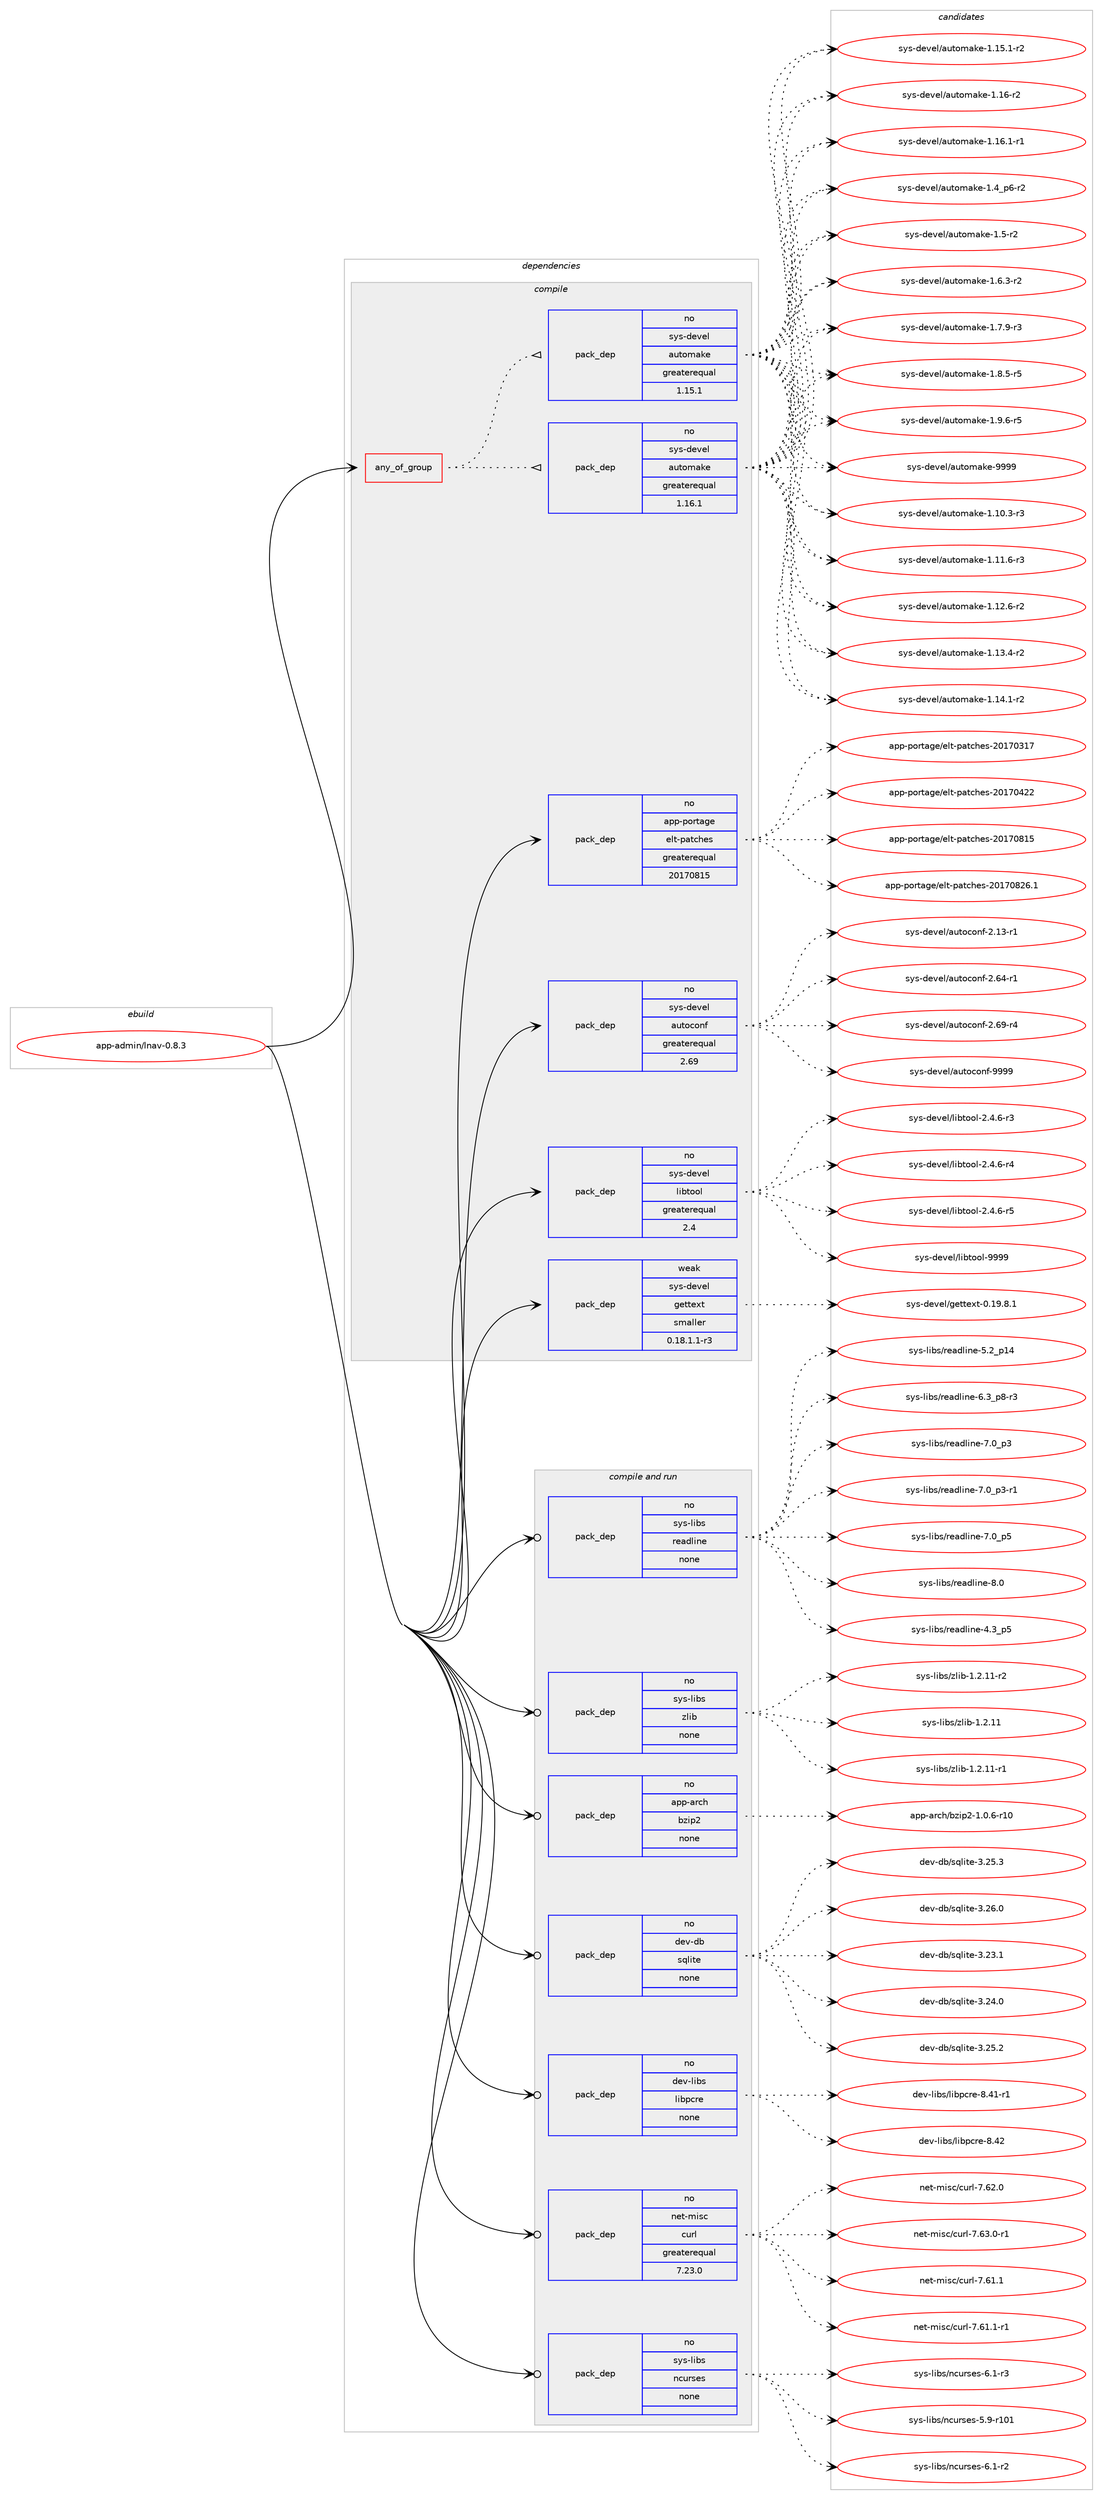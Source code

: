 digraph prolog {

# *************
# Graph options
# *************

newrank=true;
concentrate=true;
compound=true;
graph [rankdir=LR,fontname=Helvetica,fontsize=10,ranksep=1.5];#, ranksep=2.5, nodesep=0.2];
edge  [arrowhead=vee];
node  [fontname=Helvetica,fontsize=10];

# **********
# The ebuild
# **********

subgraph cluster_leftcol {
color=gray;
rank=same;
label=<<i>ebuild</i>>;
id [label="app-admin/lnav-0.8.3", color=red, width=4, href="../app-admin/lnav-0.8.3.svg"];
}

# ****************
# The dependencies
# ****************

subgraph cluster_midcol {
color=gray;
label=<<i>dependencies</i>>;
subgraph cluster_compile {
fillcolor="#eeeeee";
style=filled;
label=<<i>compile</i>>;
subgraph any45 {
dependency544 [label=<<TABLE BORDER="0" CELLBORDER="1" CELLSPACING="0" CELLPADDING="4"><TR><TD CELLPADDING="10">any_of_group</TD></TR></TABLE>>, shape=none, color=red];subgraph pack424 {
dependency545 [label=<<TABLE BORDER="0" CELLBORDER="1" CELLSPACING="0" CELLPADDING="4" WIDTH="220"><TR><TD ROWSPAN="6" CELLPADDING="30">pack_dep</TD></TR><TR><TD WIDTH="110">no</TD></TR><TR><TD>sys-devel</TD></TR><TR><TD>automake</TD></TR><TR><TD>greaterequal</TD></TR><TR><TD>1.16.1</TD></TR></TABLE>>, shape=none, color=blue];
}
dependency544:e -> dependency545:w [weight=20,style="dotted",arrowhead="oinv"];
subgraph pack425 {
dependency546 [label=<<TABLE BORDER="0" CELLBORDER="1" CELLSPACING="0" CELLPADDING="4" WIDTH="220"><TR><TD ROWSPAN="6" CELLPADDING="30">pack_dep</TD></TR><TR><TD WIDTH="110">no</TD></TR><TR><TD>sys-devel</TD></TR><TR><TD>automake</TD></TR><TR><TD>greaterequal</TD></TR><TR><TD>1.15.1</TD></TR></TABLE>>, shape=none, color=blue];
}
dependency544:e -> dependency546:w [weight=20,style="dotted",arrowhead="oinv"];
}
id:e -> dependency544:w [weight=20,style="solid",arrowhead="vee"];
subgraph pack426 {
dependency547 [label=<<TABLE BORDER="0" CELLBORDER="1" CELLSPACING="0" CELLPADDING="4" WIDTH="220"><TR><TD ROWSPAN="6" CELLPADDING="30">pack_dep</TD></TR><TR><TD WIDTH="110">no</TD></TR><TR><TD>app-portage</TD></TR><TR><TD>elt-patches</TD></TR><TR><TD>greaterequal</TD></TR><TR><TD>20170815</TD></TR></TABLE>>, shape=none, color=blue];
}
id:e -> dependency547:w [weight=20,style="solid",arrowhead="vee"];
subgraph pack427 {
dependency548 [label=<<TABLE BORDER="0" CELLBORDER="1" CELLSPACING="0" CELLPADDING="4" WIDTH="220"><TR><TD ROWSPAN="6" CELLPADDING="30">pack_dep</TD></TR><TR><TD WIDTH="110">no</TD></TR><TR><TD>sys-devel</TD></TR><TR><TD>autoconf</TD></TR><TR><TD>greaterequal</TD></TR><TR><TD>2.69</TD></TR></TABLE>>, shape=none, color=blue];
}
id:e -> dependency548:w [weight=20,style="solid",arrowhead="vee"];
subgraph pack428 {
dependency549 [label=<<TABLE BORDER="0" CELLBORDER="1" CELLSPACING="0" CELLPADDING="4" WIDTH="220"><TR><TD ROWSPAN="6" CELLPADDING="30">pack_dep</TD></TR><TR><TD WIDTH="110">no</TD></TR><TR><TD>sys-devel</TD></TR><TR><TD>libtool</TD></TR><TR><TD>greaterequal</TD></TR><TR><TD>2.4</TD></TR></TABLE>>, shape=none, color=blue];
}
id:e -> dependency549:w [weight=20,style="solid",arrowhead="vee"];
subgraph pack429 {
dependency550 [label=<<TABLE BORDER="0" CELLBORDER="1" CELLSPACING="0" CELLPADDING="4" WIDTH="220"><TR><TD ROWSPAN="6" CELLPADDING="30">pack_dep</TD></TR><TR><TD WIDTH="110">weak</TD></TR><TR><TD>sys-devel</TD></TR><TR><TD>gettext</TD></TR><TR><TD>smaller</TD></TR><TR><TD>0.18.1.1-r3</TD></TR></TABLE>>, shape=none, color=blue];
}
id:e -> dependency550:w [weight=20,style="solid",arrowhead="vee"];
}
subgraph cluster_compileandrun {
fillcolor="#eeeeee";
style=filled;
label=<<i>compile and run</i>>;
subgraph pack430 {
dependency551 [label=<<TABLE BORDER="0" CELLBORDER="1" CELLSPACING="0" CELLPADDING="4" WIDTH="220"><TR><TD ROWSPAN="6" CELLPADDING="30">pack_dep</TD></TR><TR><TD WIDTH="110">no</TD></TR><TR><TD>app-arch</TD></TR><TR><TD>bzip2</TD></TR><TR><TD>none</TD></TR><TR><TD></TD></TR></TABLE>>, shape=none, color=blue];
}
id:e -> dependency551:w [weight=20,style="solid",arrowhead="odotvee"];
subgraph pack431 {
dependency552 [label=<<TABLE BORDER="0" CELLBORDER="1" CELLSPACING="0" CELLPADDING="4" WIDTH="220"><TR><TD ROWSPAN="6" CELLPADDING="30">pack_dep</TD></TR><TR><TD WIDTH="110">no</TD></TR><TR><TD>dev-db</TD></TR><TR><TD>sqlite</TD></TR><TR><TD>none</TD></TR><TR><TD></TD></TR></TABLE>>, shape=none, color=blue];
}
id:e -> dependency552:w [weight=20,style="solid",arrowhead="odotvee"];
subgraph pack432 {
dependency553 [label=<<TABLE BORDER="0" CELLBORDER="1" CELLSPACING="0" CELLPADDING="4" WIDTH="220"><TR><TD ROWSPAN="6" CELLPADDING="30">pack_dep</TD></TR><TR><TD WIDTH="110">no</TD></TR><TR><TD>dev-libs</TD></TR><TR><TD>libpcre</TD></TR><TR><TD>none</TD></TR><TR><TD></TD></TR></TABLE>>, shape=none, color=blue];
}
id:e -> dependency553:w [weight=20,style="solid",arrowhead="odotvee"];
subgraph pack433 {
dependency554 [label=<<TABLE BORDER="0" CELLBORDER="1" CELLSPACING="0" CELLPADDING="4" WIDTH="220"><TR><TD ROWSPAN="6" CELLPADDING="30">pack_dep</TD></TR><TR><TD WIDTH="110">no</TD></TR><TR><TD>net-misc</TD></TR><TR><TD>curl</TD></TR><TR><TD>greaterequal</TD></TR><TR><TD>7.23.0</TD></TR></TABLE>>, shape=none, color=blue];
}
id:e -> dependency554:w [weight=20,style="solid",arrowhead="odotvee"];
subgraph pack434 {
dependency555 [label=<<TABLE BORDER="0" CELLBORDER="1" CELLSPACING="0" CELLPADDING="4" WIDTH="220"><TR><TD ROWSPAN="6" CELLPADDING="30">pack_dep</TD></TR><TR><TD WIDTH="110">no</TD></TR><TR><TD>sys-libs</TD></TR><TR><TD>ncurses</TD></TR><TR><TD>none</TD></TR><TR><TD></TD></TR></TABLE>>, shape=none, color=blue];
}
id:e -> dependency555:w [weight=20,style="solid",arrowhead="odotvee"];
subgraph pack435 {
dependency556 [label=<<TABLE BORDER="0" CELLBORDER="1" CELLSPACING="0" CELLPADDING="4" WIDTH="220"><TR><TD ROWSPAN="6" CELLPADDING="30">pack_dep</TD></TR><TR><TD WIDTH="110">no</TD></TR><TR><TD>sys-libs</TD></TR><TR><TD>readline</TD></TR><TR><TD>none</TD></TR><TR><TD></TD></TR></TABLE>>, shape=none, color=blue];
}
id:e -> dependency556:w [weight=20,style="solid",arrowhead="odotvee"];
subgraph pack436 {
dependency557 [label=<<TABLE BORDER="0" CELLBORDER="1" CELLSPACING="0" CELLPADDING="4" WIDTH="220"><TR><TD ROWSPAN="6" CELLPADDING="30">pack_dep</TD></TR><TR><TD WIDTH="110">no</TD></TR><TR><TD>sys-libs</TD></TR><TR><TD>zlib</TD></TR><TR><TD>none</TD></TR><TR><TD></TD></TR></TABLE>>, shape=none, color=blue];
}
id:e -> dependency557:w [weight=20,style="solid",arrowhead="odotvee"];
}
subgraph cluster_run {
fillcolor="#eeeeee";
style=filled;
label=<<i>run</i>>;
}
}

# **************
# The candidates
# **************

subgraph cluster_choices {
rank=same;
color=gray;
label=<<i>candidates</i>>;

subgraph choice424 {
color=black;
nodesep=1;
choice11512111545100101118101108479711711611110997107101454946494846514511451 [label="sys-devel/automake-1.10.3-r3", color=red, width=4,href="../sys-devel/automake-1.10.3-r3.svg"];
choice11512111545100101118101108479711711611110997107101454946494946544511451 [label="sys-devel/automake-1.11.6-r3", color=red, width=4,href="../sys-devel/automake-1.11.6-r3.svg"];
choice11512111545100101118101108479711711611110997107101454946495046544511450 [label="sys-devel/automake-1.12.6-r2", color=red, width=4,href="../sys-devel/automake-1.12.6-r2.svg"];
choice11512111545100101118101108479711711611110997107101454946495146524511450 [label="sys-devel/automake-1.13.4-r2", color=red, width=4,href="../sys-devel/automake-1.13.4-r2.svg"];
choice11512111545100101118101108479711711611110997107101454946495246494511450 [label="sys-devel/automake-1.14.1-r2", color=red, width=4,href="../sys-devel/automake-1.14.1-r2.svg"];
choice11512111545100101118101108479711711611110997107101454946495346494511450 [label="sys-devel/automake-1.15.1-r2", color=red, width=4,href="../sys-devel/automake-1.15.1-r2.svg"];
choice1151211154510010111810110847971171161111099710710145494649544511450 [label="sys-devel/automake-1.16-r2", color=red, width=4,href="../sys-devel/automake-1.16-r2.svg"];
choice11512111545100101118101108479711711611110997107101454946495446494511449 [label="sys-devel/automake-1.16.1-r1", color=red, width=4,href="../sys-devel/automake-1.16.1-r1.svg"];
choice115121115451001011181011084797117116111109971071014549465295112544511450 [label="sys-devel/automake-1.4_p6-r2", color=red, width=4,href="../sys-devel/automake-1.4_p6-r2.svg"];
choice11512111545100101118101108479711711611110997107101454946534511450 [label="sys-devel/automake-1.5-r2", color=red, width=4,href="../sys-devel/automake-1.5-r2.svg"];
choice115121115451001011181011084797117116111109971071014549465446514511450 [label="sys-devel/automake-1.6.3-r2", color=red, width=4,href="../sys-devel/automake-1.6.3-r2.svg"];
choice115121115451001011181011084797117116111109971071014549465546574511451 [label="sys-devel/automake-1.7.9-r3", color=red, width=4,href="../sys-devel/automake-1.7.9-r3.svg"];
choice115121115451001011181011084797117116111109971071014549465646534511453 [label="sys-devel/automake-1.8.5-r5", color=red, width=4,href="../sys-devel/automake-1.8.5-r5.svg"];
choice115121115451001011181011084797117116111109971071014549465746544511453 [label="sys-devel/automake-1.9.6-r5", color=red, width=4,href="../sys-devel/automake-1.9.6-r5.svg"];
choice115121115451001011181011084797117116111109971071014557575757 [label="sys-devel/automake-9999", color=red, width=4,href="../sys-devel/automake-9999.svg"];
dependency545:e -> choice11512111545100101118101108479711711611110997107101454946494846514511451:w [style=dotted,weight="100"];
dependency545:e -> choice11512111545100101118101108479711711611110997107101454946494946544511451:w [style=dotted,weight="100"];
dependency545:e -> choice11512111545100101118101108479711711611110997107101454946495046544511450:w [style=dotted,weight="100"];
dependency545:e -> choice11512111545100101118101108479711711611110997107101454946495146524511450:w [style=dotted,weight="100"];
dependency545:e -> choice11512111545100101118101108479711711611110997107101454946495246494511450:w [style=dotted,weight="100"];
dependency545:e -> choice11512111545100101118101108479711711611110997107101454946495346494511450:w [style=dotted,weight="100"];
dependency545:e -> choice1151211154510010111810110847971171161111099710710145494649544511450:w [style=dotted,weight="100"];
dependency545:e -> choice11512111545100101118101108479711711611110997107101454946495446494511449:w [style=dotted,weight="100"];
dependency545:e -> choice115121115451001011181011084797117116111109971071014549465295112544511450:w [style=dotted,weight="100"];
dependency545:e -> choice11512111545100101118101108479711711611110997107101454946534511450:w [style=dotted,weight="100"];
dependency545:e -> choice115121115451001011181011084797117116111109971071014549465446514511450:w [style=dotted,weight="100"];
dependency545:e -> choice115121115451001011181011084797117116111109971071014549465546574511451:w [style=dotted,weight="100"];
dependency545:e -> choice115121115451001011181011084797117116111109971071014549465646534511453:w [style=dotted,weight="100"];
dependency545:e -> choice115121115451001011181011084797117116111109971071014549465746544511453:w [style=dotted,weight="100"];
dependency545:e -> choice115121115451001011181011084797117116111109971071014557575757:w [style=dotted,weight="100"];
}
subgraph choice425 {
color=black;
nodesep=1;
choice11512111545100101118101108479711711611110997107101454946494846514511451 [label="sys-devel/automake-1.10.3-r3", color=red, width=4,href="../sys-devel/automake-1.10.3-r3.svg"];
choice11512111545100101118101108479711711611110997107101454946494946544511451 [label="sys-devel/automake-1.11.6-r3", color=red, width=4,href="../sys-devel/automake-1.11.6-r3.svg"];
choice11512111545100101118101108479711711611110997107101454946495046544511450 [label="sys-devel/automake-1.12.6-r2", color=red, width=4,href="../sys-devel/automake-1.12.6-r2.svg"];
choice11512111545100101118101108479711711611110997107101454946495146524511450 [label="sys-devel/automake-1.13.4-r2", color=red, width=4,href="../sys-devel/automake-1.13.4-r2.svg"];
choice11512111545100101118101108479711711611110997107101454946495246494511450 [label="sys-devel/automake-1.14.1-r2", color=red, width=4,href="../sys-devel/automake-1.14.1-r2.svg"];
choice11512111545100101118101108479711711611110997107101454946495346494511450 [label="sys-devel/automake-1.15.1-r2", color=red, width=4,href="../sys-devel/automake-1.15.1-r2.svg"];
choice1151211154510010111810110847971171161111099710710145494649544511450 [label="sys-devel/automake-1.16-r2", color=red, width=4,href="../sys-devel/automake-1.16-r2.svg"];
choice11512111545100101118101108479711711611110997107101454946495446494511449 [label="sys-devel/automake-1.16.1-r1", color=red, width=4,href="../sys-devel/automake-1.16.1-r1.svg"];
choice115121115451001011181011084797117116111109971071014549465295112544511450 [label="sys-devel/automake-1.4_p6-r2", color=red, width=4,href="../sys-devel/automake-1.4_p6-r2.svg"];
choice11512111545100101118101108479711711611110997107101454946534511450 [label="sys-devel/automake-1.5-r2", color=red, width=4,href="../sys-devel/automake-1.5-r2.svg"];
choice115121115451001011181011084797117116111109971071014549465446514511450 [label="sys-devel/automake-1.6.3-r2", color=red, width=4,href="../sys-devel/automake-1.6.3-r2.svg"];
choice115121115451001011181011084797117116111109971071014549465546574511451 [label="sys-devel/automake-1.7.9-r3", color=red, width=4,href="../sys-devel/automake-1.7.9-r3.svg"];
choice115121115451001011181011084797117116111109971071014549465646534511453 [label="sys-devel/automake-1.8.5-r5", color=red, width=4,href="../sys-devel/automake-1.8.5-r5.svg"];
choice115121115451001011181011084797117116111109971071014549465746544511453 [label="sys-devel/automake-1.9.6-r5", color=red, width=4,href="../sys-devel/automake-1.9.6-r5.svg"];
choice115121115451001011181011084797117116111109971071014557575757 [label="sys-devel/automake-9999", color=red, width=4,href="../sys-devel/automake-9999.svg"];
dependency546:e -> choice11512111545100101118101108479711711611110997107101454946494846514511451:w [style=dotted,weight="100"];
dependency546:e -> choice11512111545100101118101108479711711611110997107101454946494946544511451:w [style=dotted,weight="100"];
dependency546:e -> choice11512111545100101118101108479711711611110997107101454946495046544511450:w [style=dotted,weight="100"];
dependency546:e -> choice11512111545100101118101108479711711611110997107101454946495146524511450:w [style=dotted,weight="100"];
dependency546:e -> choice11512111545100101118101108479711711611110997107101454946495246494511450:w [style=dotted,weight="100"];
dependency546:e -> choice11512111545100101118101108479711711611110997107101454946495346494511450:w [style=dotted,weight="100"];
dependency546:e -> choice1151211154510010111810110847971171161111099710710145494649544511450:w [style=dotted,weight="100"];
dependency546:e -> choice11512111545100101118101108479711711611110997107101454946495446494511449:w [style=dotted,weight="100"];
dependency546:e -> choice115121115451001011181011084797117116111109971071014549465295112544511450:w [style=dotted,weight="100"];
dependency546:e -> choice11512111545100101118101108479711711611110997107101454946534511450:w [style=dotted,weight="100"];
dependency546:e -> choice115121115451001011181011084797117116111109971071014549465446514511450:w [style=dotted,weight="100"];
dependency546:e -> choice115121115451001011181011084797117116111109971071014549465546574511451:w [style=dotted,weight="100"];
dependency546:e -> choice115121115451001011181011084797117116111109971071014549465646534511453:w [style=dotted,weight="100"];
dependency546:e -> choice115121115451001011181011084797117116111109971071014549465746544511453:w [style=dotted,weight="100"];
dependency546:e -> choice115121115451001011181011084797117116111109971071014557575757:w [style=dotted,weight="100"];
}
subgraph choice426 {
color=black;
nodesep=1;
choice97112112451121111141169710310147101108116451129711699104101115455048495548514955 [label="app-portage/elt-patches-20170317", color=red, width=4,href="../app-portage/elt-patches-20170317.svg"];
choice97112112451121111141169710310147101108116451129711699104101115455048495548525050 [label="app-portage/elt-patches-20170422", color=red, width=4,href="../app-portage/elt-patches-20170422.svg"];
choice97112112451121111141169710310147101108116451129711699104101115455048495548564953 [label="app-portage/elt-patches-20170815", color=red, width=4,href="../app-portage/elt-patches-20170815.svg"];
choice971121124511211111411697103101471011081164511297116991041011154550484955485650544649 [label="app-portage/elt-patches-20170826.1", color=red, width=4,href="../app-portage/elt-patches-20170826.1.svg"];
dependency547:e -> choice97112112451121111141169710310147101108116451129711699104101115455048495548514955:w [style=dotted,weight="100"];
dependency547:e -> choice97112112451121111141169710310147101108116451129711699104101115455048495548525050:w [style=dotted,weight="100"];
dependency547:e -> choice97112112451121111141169710310147101108116451129711699104101115455048495548564953:w [style=dotted,weight="100"];
dependency547:e -> choice971121124511211111411697103101471011081164511297116991041011154550484955485650544649:w [style=dotted,weight="100"];
}
subgraph choice427 {
color=black;
nodesep=1;
choice1151211154510010111810110847971171161119911111010245504649514511449 [label="sys-devel/autoconf-2.13-r1", color=red, width=4,href="../sys-devel/autoconf-2.13-r1.svg"];
choice1151211154510010111810110847971171161119911111010245504654524511449 [label="sys-devel/autoconf-2.64-r1", color=red, width=4,href="../sys-devel/autoconf-2.64-r1.svg"];
choice1151211154510010111810110847971171161119911111010245504654574511452 [label="sys-devel/autoconf-2.69-r4", color=red, width=4,href="../sys-devel/autoconf-2.69-r4.svg"];
choice115121115451001011181011084797117116111991111101024557575757 [label="sys-devel/autoconf-9999", color=red, width=4,href="../sys-devel/autoconf-9999.svg"];
dependency548:e -> choice1151211154510010111810110847971171161119911111010245504649514511449:w [style=dotted,weight="100"];
dependency548:e -> choice1151211154510010111810110847971171161119911111010245504654524511449:w [style=dotted,weight="100"];
dependency548:e -> choice1151211154510010111810110847971171161119911111010245504654574511452:w [style=dotted,weight="100"];
dependency548:e -> choice115121115451001011181011084797117116111991111101024557575757:w [style=dotted,weight="100"];
}
subgraph choice428 {
color=black;
nodesep=1;
choice1151211154510010111810110847108105981161111111084550465246544511451 [label="sys-devel/libtool-2.4.6-r3", color=red, width=4,href="../sys-devel/libtool-2.4.6-r3.svg"];
choice1151211154510010111810110847108105981161111111084550465246544511452 [label="sys-devel/libtool-2.4.6-r4", color=red, width=4,href="../sys-devel/libtool-2.4.6-r4.svg"];
choice1151211154510010111810110847108105981161111111084550465246544511453 [label="sys-devel/libtool-2.4.6-r5", color=red, width=4,href="../sys-devel/libtool-2.4.6-r5.svg"];
choice1151211154510010111810110847108105981161111111084557575757 [label="sys-devel/libtool-9999", color=red, width=4,href="../sys-devel/libtool-9999.svg"];
dependency549:e -> choice1151211154510010111810110847108105981161111111084550465246544511451:w [style=dotted,weight="100"];
dependency549:e -> choice1151211154510010111810110847108105981161111111084550465246544511452:w [style=dotted,weight="100"];
dependency549:e -> choice1151211154510010111810110847108105981161111111084550465246544511453:w [style=dotted,weight="100"];
dependency549:e -> choice1151211154510010111810110847108105981161111111084557575757:w [style=dotted,weight="100"];
}
subgraph choice429 {
color=black;
nodesep=1;
choice1151211154510010111810110847103101116116101120116454846495746564649 [label="sys-devel/gettext-0.19.8.1", color=red, width=4,href="../sys-devel/gettext-0.19.8.1.svg"];
dependency550:e -> choice1151211154510010111810110847103101116116101120116454846495746564649:w [style=dotted,weight="100"];
}
subgraph choice430 {
color=black;
nodesep=1;
choice97112112459711499104479812210511250454946484654451144948 [label="app-arch/bzip2-1.0.6-r10", color=red, width=4,href="../app-arch/bzip2-1.0.6-r10.svg"];
dependency551:e -> choice97112112459711499104479812210511250454946484654451144948:w [style=dotted,weight="100"];
}
subgraph choice431 {
color=black;
nodesep=1;
choice10010111845100984711511310810511610145514650514649 [label="dev-db/sqlite-3.23.1", color=red, width=4,href="../dev-db/sqlite-3.23.1.svg"];
choice10010111845100984711511310810511610145514650524648 [label="dev-db/sqlite-3.24.0", color=red, width=4,href="../dev-db/sqlite-3.24.0.svg"];
choice10010111845100984711511310810511610145514650534650 [label="dev-db/sqlite-3.25.2", color=red, width=4,href="../dev-db/sqlite-3.25.2.svg"];
choice10010111845100984711511310810511610145514650534651 [label="dev-db/sqlite-3.25.3", color=red, width=4,href="../dev-db/sqlite-3.25.3.svg"];
choice10010111845100984711511310810511610145514650544648 [label="dev-db/sqlite-3.26.0", color=red, width=4,href="../dev-db/sqlite-3.26.0.svg"];
dependency552:e -> choice10010111845100984711511310810511610145514650514649:w [style=dotted,weight="100"];
dependency552:e -> choice10010111845100984711511310810511610145514650524648:w [style=dotted,weight="100"];
dependency552:e -> choice10010111845100984711511310810511610145514650534650:w [style=dotted,weight="100"];
dependency552:e -> choice10010111845100984711511310810511610145514650534651:w [style=dotted,weight="100"];
dependency552:e -> choice10010111845100984711511310810511610145514650544648:w [style=dotted,weight="100"];
}
subgraph choice432 {
color=black;
nodesep=1;
choice100101118451081059811547108105981129911410145564652494511449 [label="dev-libs/libpcre-8.41-r1", color=red, width=4,href="../dev-libs/libpcre-8.41-r1.svg"];
choice10010111845108105981154710810598112991141014556465250 [label="dev-libs/libpcre-8.42", color=red, width=4,href="../dev-libs/libpcre-8.42.svg"];
dependency553:e -> choice100101118451081059811547108105981129911410145564652494511449:w [style=dotted,weight="100"];
dependency553:e -> choice10010111845108105981154710810598112991141014556465250:w [style=dotted,weight="100"];
}
subgraph choice433 {
color=black;
nodesep=1;
choice1101011164510910511599479911711410845554654494649 [label="net-misc/curl-7.61.1", color=red, width=4,href="../net-misc/curl-7.61.1.svg"];
choice11010111645109105115994799117114108455546544946494511449 [label="net-misc/curl-7.61.1-r1", color=red, width=4,href="../net-misc/curl-7.61.1-r1.svg"];
choice1101011164510910511599479911711410845554654504648 [label="net-misc/curl-7.62.0", color=red, width=4,href="../net-misc/curl-7.62.0.svg"];
choice11010111645109105115994799117114108455546545146484511449 [label="net-misc/curl-7.63.0-r1", color=red, width=4,href="../net-misc/curl-7.63.0-r1.svg"];
dependency554:e -> choice1101011164510910511599479911711410845554654494649:w [style=dotted,weight="100"];
dependency554:e -> choice11010111645109105115994799117114108455546544946494511449:w [style=dotted,weight="100"];
dependency554:e -> choice1101011164510910511599479911711410845554654504648:w [style=dotted,weight="100"];
dependency554:e -> choice11010111645109105115994799117114108455546545146484511449:w [style=dotted,weight="100"];
}
subgraph choice434 {
color=black;
nodesep=1;
choice115121115451081059811547110991171141151011154553465745114494849 [label="sys-libs/ncurses-5.9-r101", color=red, width=4,href="../sys-libs/ncurses-5.9-r101.svg"];
choice11512111545108105981154711099117114115101115455446494511450 [label="sys-libs/ncurses-6.1-r2", color=red, width=4,href="../sys-libs/ncurses-6.1-r2.svg"];
choice11512111545108105981154711099117114115101115455446494511451 [label="sys-libs/ncurses-6.1-r3", color=red, width=4,href="../sys-libs/ncurses-6.1-r3.svg"];
dependency555:e -> choice115121115451081059811547110991171141151011154553465745114494849:w [style=dotted,weight="100"];
dependency555:e -> choice11512111545108105981154711099117114115101115455446494511450:w [style=dotted,weight="100"];
dependency555:e -> choice11512111545108105981154711099117114115101115455446494511451:w [style=dotted,weight="100"];
}
subgraph choice435 {
color=black;
nodesep=1;
choice11512111545108105981154711410197100108105110101455246519511253 [label="sys-libs/readline-4.3_p5", color=red, width=4,href="../sys-libs/readline-4.3_p5.svg"];
choice1151211154510810598115471141019710010810511010145534650951124952 [label="sys-libs/readline-5.2_p14", color=red, width=4,href="../sys-libs/readline-5.2_p14.svg"];
choice115121115451081059811547114101971001081051101014554465195112564511451 [label="sys-libs/readline-6.3_p8-r3", color=red, width=4,href="../sys-libs/readline-6.3_p8-r3.svg"];
choice11512111545108105981154711410197100108105110101455546489511251 [label="sys-libs/readline-7.0_p3", color=red, width=4,href="../sys-libs/readline-7.0_p3.svg"];
choice115121115451081059811547114101971001081051101014555464895112514511449 [label="sys-libs/readline-7.0_p3-r1", color=red, width=4,href="../sys-libs/readline-7.0_p3-r1.svg"];
choice11512111545108105981154711410197100108105110101455546489511253 [label="sys-libs/readline-7.0_p5", color=red, width=4,href="../sys-libs/readline-7.0_p5.svg"];
choice1151211154510810598115471141019710010810511010145564648 [label="sys-libs/readline-8.0", color=red, width=4,href="../sys-libs/readline-8.0.svg"];
dependency556:e -> choice11512111545108105981154711410197100108105110101455246519511253:w [style=dotted,weight="100"];
dependency556:e -> choice1151211154510810598115471141019710010810511010145534650951124952:w [style=dotted,weight="100"];
dependency556:e -> choice115121115451081059811547114101971001081051101014554465195112564511451:w [style=dotted,weight="100"];
dependency556:e -> choice11512111545108105981154711410197100108105110101455546489511251:w [style=dotted,weight="100"];
dependency556:e -> choice115121115451081059811547114101971001081051101014555464895112514511449:w [style=dotted,weight="100"];
dependency556:e -> choice11512111545108105981154711410197100108105110101455546489511253:w [style=dotted,weight="100"];
dependency556:e -> choice1151211154510810598115471141019710010810511010145564648:w [style=dotted,weight="100"];
}
subgraph choice436 {
color=black;
nodesep=1;
choice1151211154510810598115471221081059845494650464949 [label="sys-libs/zlib-1.2.11", color=red, width=4,href="../sys-libs/zlib-1.2.11.svg"];
choice11512111545108105981154712210810598454946504649494511449 [label="sys-libs/zlib-1.2.11-r1", color=red, width=4,href="../sys-libs/zlib-1.2.11-r1.svg"];
choice11512111545108105981154712210810598454946504649494511450 [label="sys-libs/zlib-1.2.11-r2", color=red, width=4,href="../sys-libs/zlib-1.2.11-r2.svg"];
dependency557:e -> choice1151211154510810598115471221081059845494650464949:w [style=dotted,weight="100"];
dependency557:e -> choice11512111545108105981154712210810598454946504649494511449:w [style=dotted,weight="100"];
dependency557:e -> choice11512111545108105981154712210810598454946504649494511450:w [style=dotted,weight="100"];
}
}

}
